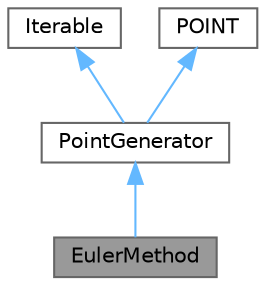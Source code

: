 digraph "EulerMethod"
{
 // LATEX_PDF_SIZE
  bgcolor="transparent";
  edge [fontname=Helvetica,fontsize=10,labelfontname=Helvetica,labelfontsize=10];
  node [fontname=Helvetica,fontsize=10,shape=box,height=0.2,width=0.4];
  Node1 [id="Node000001",label="EulerMethod",height=0.2,width=0.4,color="gray40", fillcolor="grey60", style="filled", fontcolor="black",tooltip="Метод Эйлера для построения фазового портрета"];
  Node2 -> Node1 [id="edge1_Node000001_Node000002",dir="back",color="steelblue1",style="solid",tooltip=" "];
  Node2 [id="Node000002",label="PointGenerator",height=0.2,width=0.4,color="gray40", fillcolor="white", style="filled",URL="$classmodels_1_1PointGenerator_1_1PointGenerator.html",tooltip="Базовый класс генерирующий POINT."];
  Node3 -> Node2 [id="edge2_Node000002_Node000003",dir="back",color="steelblue1",style="solid",tooltip=" "];
  Node3 [id="Node000003",label="Iterable",height=0.2,width=0.4,color="gray40", fillcolor="white", style="filled",tooltip=" "];
  Node4 -> Node2 [id="edge3_Node000002_Node000004",dir="back",color="steelblue1",style="solid",tooltip=" "];
  Node4 [id="Node000004",label="POINT",height=0.2,width=0.4,color="gray40", fillcolor="white", style="filled",tooltip=" "];
}
